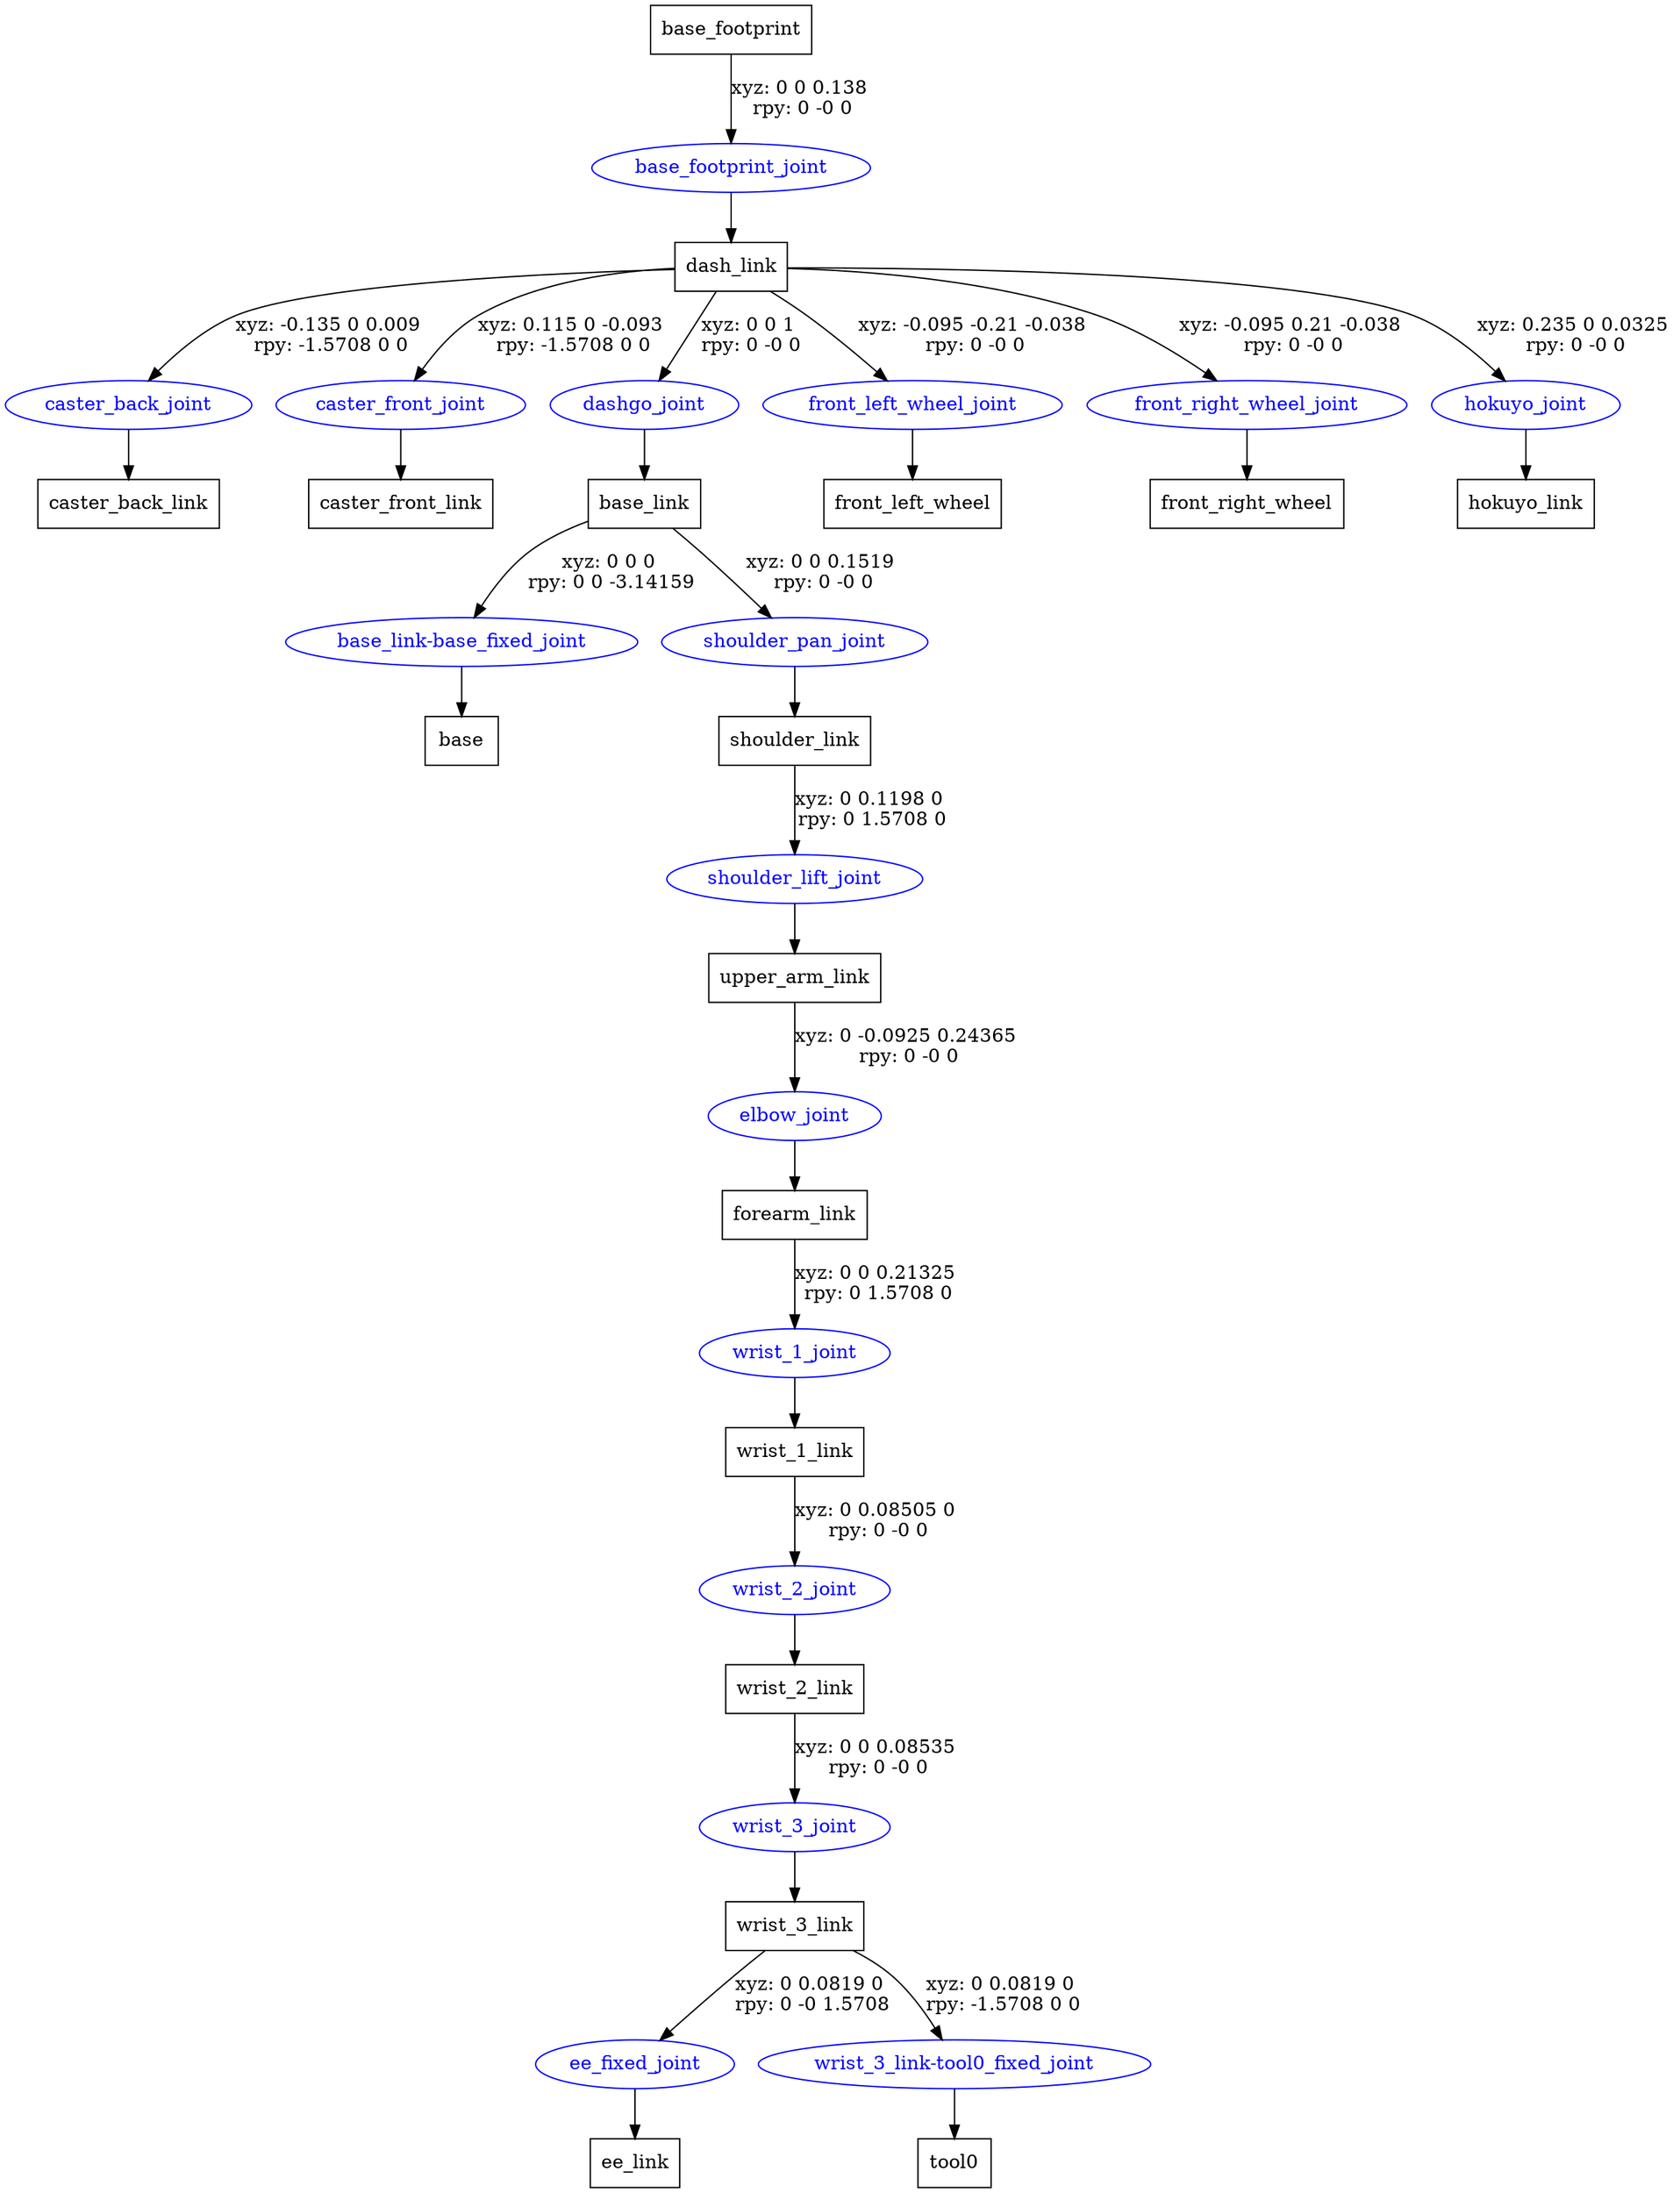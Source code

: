 digraph G {
node [shape=box];
"base_footprint" [label="base_footprint"];
"dash_link" [label="dash_link"];
"caster_back_link" [label="caster_back_link"];
"caster_front_link" [label="caster_front_link"];
"base_link" [label="base_link"];
"base" [label="base"];
"shoulder_link" [label="shoulder_link"];
"upper_arm_link" [label="upper_arm_link"];
"forearm_link" [label="forearm_link"];
"wrist_1_link" [label="wrist_1_link"];
"wrist_2_link" [label="wrist_2_link"];
"wrist_3_link" [label="wrist_3_link"];
"ee_link" [label="ee_link"];
"tool0" [label="tool0"];
"front_left_wheel" [label="front_left_wheel"];
"front_right_wheel" [label="front_right_wheel"];
"hokuyo_link" [label="hokuyo_link"];
node [shape=ellipse, color=blue, fontcolor=blue];
"base_footprint" -> "base_footprint_joint" [label="xyz: 0 0 0.138 \nrpy: 0 -0 0"]
"base_footprint_joint" -> "dash_link"
"dash_link" -> "caster_back_joint" [label="xyz: -0.135 0 0.009 \nrpy: -1.5708 0 0"]
"caster_back_joint" -> "caster_back_link"
"dash_link" -> "caster_front_joint" [label="xyz: 0.115 0 -0.093 \nrpy: -1.5708 0 0"]
"caster_front_joint" -> "caster_front_link"
"dash_link" -> "dashgo_joint" [label="xyz: 0 0 1 \nrpy: 0 -0 0"]
"dashgo_joint" -> "base_link"
"base_link" -> "base_link-base_fixed_joint" [label="xyz: 0 0 0 \nrpy: 0 0 -3.14159"]
"base_link-base_fixed_joint" -> "base"
"base_link" -> "shoulder_pan_joint" [label="xyz: 0 0 0.1519 \nrpy: 0 -0 0"]
"shoulder_pan_joint" -> "shoulder_link"
"shoulder_link" -> "shoulder_lift_joint" [label="xyz: 0 0.1198 0 \nrpy: 0 1.5708 0"]
"shoulder_lift_joint" -> "upper_arm_link"
"upper_arm_link" -> "elbow_joint" [label="xyz: 0 -0.0925 0.24365 \nrpy: 0 -0 0"]
"elbow_joint" -> "forearm_link"
"forearm_link" -> "wrist_1_joint" [label="xyz: 0 0 0.21325 \nrpy: 0 1.5708 0"]
"wrist_1_joint" -> "wrist_1_link"
"wrist_1_link" -> "wrist_2_joint" [label="xyz: 0 0.08505 0 \nrpy: 0 -0 0"]
"wrist_2_joint" -> "wrist_2_link"
"wrist_2_link" -> "wrist_3_joint" [label="xyz: 0 0 0.08535 \nrpy: 0 -0 0"]
"wrist_3_joint" -> "wrist_3_link"
"wrist_3_link" -> "ee_fixed_joint" [label="xyz: 0 0.0819 0 \nrpy: 0 -0 1.5708"]
"ee_fixed_joint" -> "ee_link"
"wrist_3_link" -> "wrist_3_link-tool0_fixed_joint" [label="xyz: 0 0.0819 0 \nrpy: -1.5708 0 0"]
"wrist_3_link-tool0_fixed_joint" -> "tool0"
"dash_link" -> "front_left_wheel_joint" [label="xyz: -0.095 -0.21 -0.038 \nrpy: 0 -0 0"]
"front_left_wheel_joint" -> "front_left_wheel"
"dash_link" -> "front_right_wheel_joint" [label="xyz: -0.095 0.21 -0.038 \nrpy: 0 -0 0"]
"front_right_wheel_joint" -> "front_right_wheel"
"dash_link" -> "hokuyo_joint" [label="xyz: 0.235 0 0.0325 \nrpy: 0 -0 0"]
"hokuyo_joint" -> "hokuyo_link"
}
